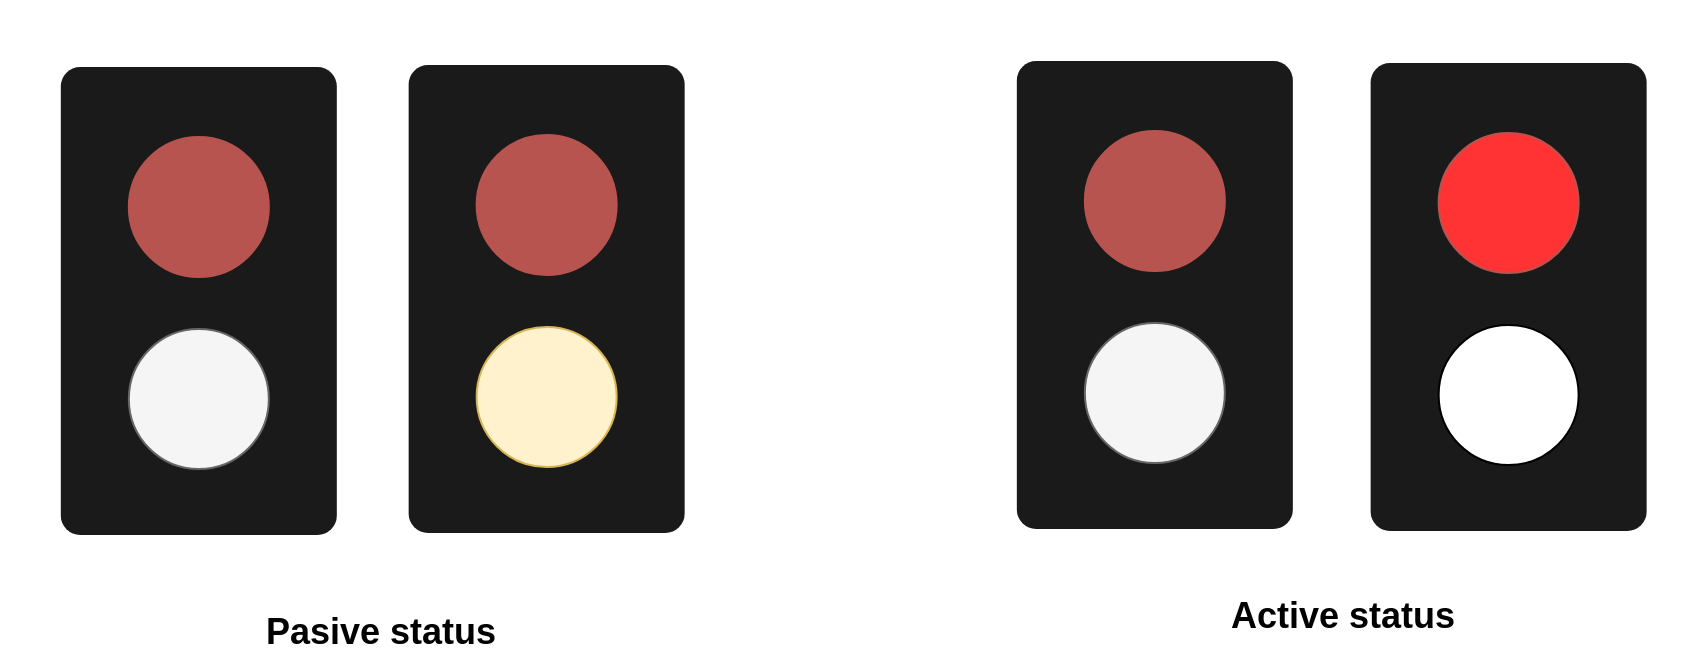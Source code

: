 <mxfile scale="3" border="0">
    <diagram id="LzTGRrPrDBO6Tm46XuKC" name="Page-1">
        <mxGraphModel dx="1376" dy="1284" grid="0" gridSize="10" guides="1" tooltips="1" connect="1" arrows="1" fold="1" page="0" pageScale="1" pageWidth="1600" pageHeight="1200" math="0" shadow="0">
            <root>
                <mxCell id="0"/>
                <mxCell id="1" parent="0"/>
                <mxCell id="68" value="Active status" style="text;html=1;align=center;verticalAlign=middle;whiteSpace=wrap;rounded=0;fontSize=18;fontStyle=1" parent="1" vertex="1">
                    <mxGeometry x="558.73" y="327" width="363" height="30" as="geometry"/>
                </mxCell>
                <mxCell id="70" value="Pasive status" style="text;html=1;align=center;verticalAlign=middle;whiteSpace=wrap;rounded=0;fontSize=18;fontStyle=1" parent="1" vertex="1">
                    <mxGeometry x="77.74" y="335" width="363" height="30" as="geometry"/>
                </mxCell>
                <mxCell id="80" value="" style="group;aspect=fixed;" parent="1" vertex="1" connectable="0">
                    <mxGeometry x="69.995" y="37" width="196.83" height="295" as="geometry"/>
                </mxCell>
                <mxCell id="77" value="" style="rounded=1;whiteSpace=wrap;html=1;fillColor=#1A1A1A;strokeColor=none;arcSize=7;aspect=fixed;" parent="80" vertex="1">
                    <mxGeometry x="29.415" y="30.5" width="138" height="234" as="geometry"/>
                </mxCell>
                <mxCell id="78" value="" style="ellipse;whiteSpace=wrap;html=1;aspect=fixed;fillColor=#B85450;strokeColor=#b85450;" parent="80" vertex="1">
                    <mxGeometry x="63.415" y="65.5" width="70" height="70" as="geometry"/>
                </mxCell>
                <mxCell id="79" value="" style="ellipse;whiteSpace=wrap;html=1;aspect=fixed;fillColor=#f5f5f5;fontColor=#333333;strokeColor=#666666;" parent="80" vertex="1">
                    <mxGeometry x="63.415" y="161.5" width="70" height="70" as="geometry"/>
                </mxCell>
                <mxCell id="114" value="" style="group;aspect=fixed;" vertex="1" connectable="0" parent="1">
                    <mxGeometry x="243.915" y="36" width="196.83" height="295" as="geometry"/>
                </mxCell>
                <mxCell id="116" value="" style="rounded=1;whiteSpace=wrap;html=1;fillColor=#1A1A1A;strokeColor=none;arcSize=7;aspect=fixed;" vertex="1" parent="114">
                    <mxGeometry x="29.415" y="30.5" width="138" height="234" as="geometry"/>
                </mxCell>
                <mxCell id="117" value="" style="ellipse;whiteSpace=wrap;html=1;aspect=fixed;fillColor=#B85450;strokeColor=#b85450;" vertex="1" parent="114">
                    <mxGeometry x="63.415" y="65.5" width="70" height="70" as="geometry"/>
                </mxCell>
                <mxCell id="118" value="" style="ellipse;whiteSpace=wrap;html=1;aspect=fixed;fillColor=#fff2cc;strokeColor=#d6b656;" vertex="1" parent="114">
                    <mxGeometry x="63.415" y="161.5" width="70" height="70" as="geometry"/>
                </mxCell>
                <mxCell id="120" value="" style="group;aspect=fixed;" vertex="1" connectable="0" parent="1">
                    <mxGeometry x="548.005" y="34" width="196.83" height="295" as="geometry"/>
                </mxCell>
                <mxCell id="122" value="" style="rounded=1;whiteSpace=wrap;html=1;fillColor=#1A1A1A;strokeColor=none;arcSize=7;aspect=fixed;" vertex="1" parent="120">
                    <mxGeometry x="29.415" y="30.5" width="138" height="234" as="geometry"/>
                </mxCell>
                <mxCell id="123" value="" style="ellipse;whiteSpace=wrap;html=1;aspect=fixed;fillColor=#B85450;strokeColor=#b85450;" vertex="1" parent="120">
                    <mxGeometry x="63.415" y="65.5" width="70" height="70" as="geometry"/>
                </mxCell>
                <mxCell id="124" value="" style="ellipse;whiteSpace=wrap;html=1;aspect=fixed;fillColor=#f5f5f5;fontColor=#333333;strokeColor=#666666;" vertex="1" parent="120">
                    <mxGeometry x="63.415" y="161.5" width="70" height="70" as="geometry"/>
                </mxCell>
                <mxCell id="125" value="" style="group;aspect=fixed;" vertex="1" connectable="0" parent="1">
                    <mxGeometry x="724.905" y="35" width="196.83" height="295" as="geometry"/>
                </mxCell>
                <mxCell id="127" value="" style="rounded=1;whiteSpace=wrap;html=1;fillColor=#1A1A1A;strokeColor=none;arcSize=7;aspect=fixed;" vertex="1" parent="125">
                    <mxGeometry x="29.415" y="30.5" width="138" height="234" as="geometry"/>
                </mxCell>
                <mxCell id="128" value="" style="ellipse;whiteSpace=wrap;html=1;aspect=fixed;fillColor=#FF3333;strokeColor=#b85450;" vertex="1" parent="125">
                    <mxGeometry x="63.415" y="65.5" width="70" height="70" as="geometry"/>
                </mxCell>
                <mxCell id="129" value="" style="ellipse;whiteSpace=wrap;html=1;aspect=fixed;" vertex="1" parent="125">
                    <mxGeometry x="63.415" y="161.5" width="70" height="70" as="geometry"/>
                </mxCell>
            </root>
        </mxGraphModel>
    </diagram>
</mxfile>